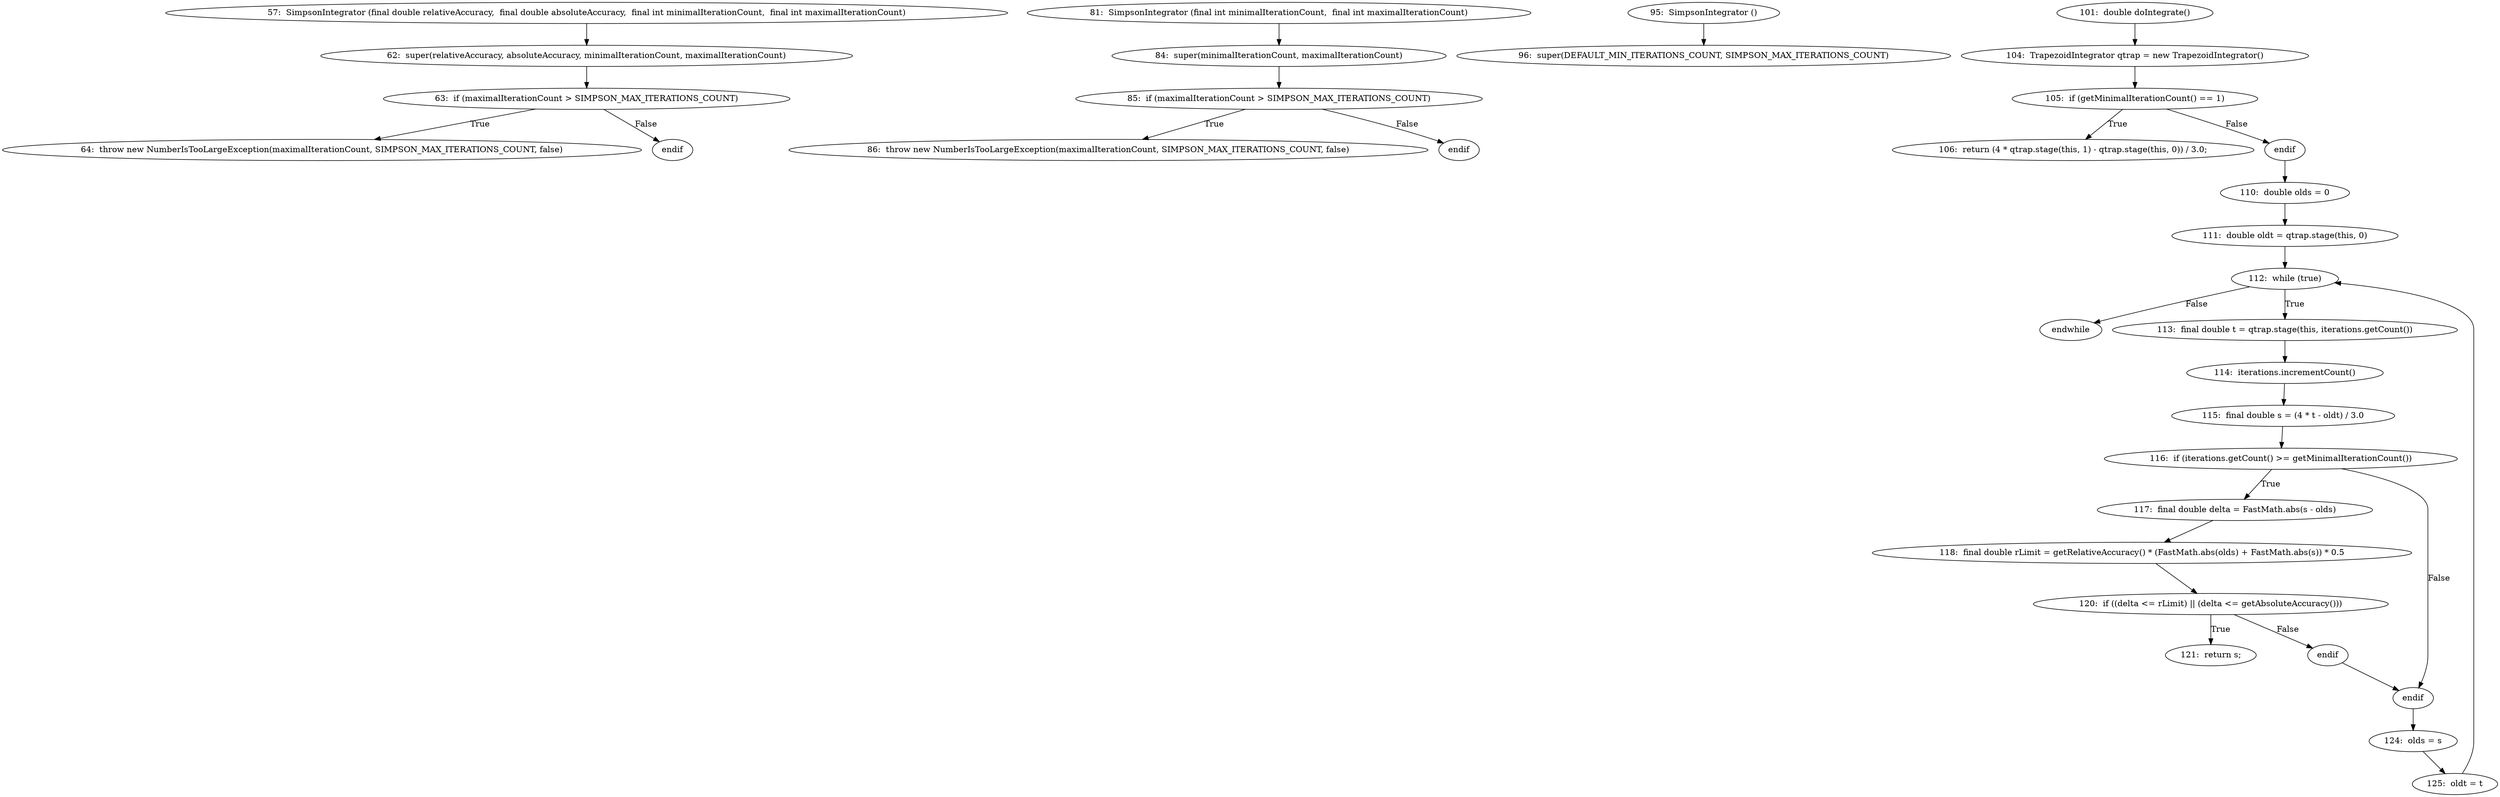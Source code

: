 digraph SimpsonIntegrator_CFG {
  // graph-vertices
  v1  [label="57:  SimpsonIntegrator (final double relativeAccuracy,  final double absoluteAccuracy,  final int minimalIterationCount,  final int maximalIterationCount)"];
  v2  [label="62:  super(relativeAccuracy, absoluteAccuracy, minimalIterationCount, maximalIterationCount)"];
  v3  [label="63:  if (maximalIterationCount > SIMPSON_MAX_ITERATIONS_COUNT)"];
  v4  [label="64:  throw new NumberIsTooLargeException(maximalIterationCount, SIMPSON_MAX_ITERATIONS_COUNT, false)"];
  v5  [label="endif"];
  v6  [label="81:  SimpsonIntegrator (final int minimalIterationCount,  final int maximalIterationCount)"];
  v7  [label="84:  super(minimalIterationCount, maximalIterationCount)"];
  v8  [label="85:  if (maximalIterationCount > SIMPSON_MAX_ITERATIONS_COUNT)"];
  v9  [label="86:  throw new NumberIsTooLargeException(maximalIterationCount, SIMPSON_MAX_ITERATIONS_COUNT, false)"];
  v10  [label="endif"];
  v11  [label="95:  SimpsonIntegrator ()"];
  v12  [label="96:  super(DEFAULT_MIN_ITERATIONS_COUNT, SIMPSON_MAX_ITERATIONS_COUNT)"];
  v13  [label="101:  double doIntegrate()"];
  v14  [label="104:  TrapezoidIntegrator qtrap = new TrapezoidIntegrator()"];
  v15  [label="105:  if (getMinimalIterationCount() == 1)"];
  v16  [label="106:  return (4 * qtrap.stage(this, 1) - qtrap.stage(this, 0)) / 3.0;"];
  v17  [label="endif"];
  v18  [label="110:  double olds = 0"];
  v19  [label="111:  double oldt = qtrap.stage(this, 0)"];
  v20  [label="112:  while (true)"];
  v21  [label="endwhile"];
  v22  [label="113:  final double t = qtrap.stage(this, iterations.getCount())"];
  v23  [label="114:  iterations.incrementCount()"];
  v24  [label="115:  final double s = (4 * t - oldt) / 3.0"];
  v25  [label="116:  if (iterations.getCount() >= getMinimalIterationCount())"];
  v26  [label="117:  final double delta = FastMath.abs(s - olds)"];
  v27  [label="118:  final double rLimit = getRelativeAccuracy() * (FastMath.abs(olds) + FastMath.abs(s)) * 0.5"];
  v28  [label="120:  if ((delta <= rLimit) || (delta <= getAbsoluteAccuracy()))"];
  v29  [label="121:  return s;"];
  v30  [label="endif"];
  v31  [label="endif"];
  v32  [label="124:  olds = s"];
  v33  [label="125:  oldt = t"];
  // graph-edges
  v1 -> v2;
  v2 -> v3;
  v3 -> v4  [label="True"];
  v3 -> v5  [label="False"];
  v6 -> v7;
  v7 -> v8;
  v8 -> v9  [label="True"];
  v8 -> v10  [label="False"];
  v11 -> v12;
  v13 -> v14;
  v14 -> v15;
  v15 -> v16  [label="True"];
  v15 -> v17  [label="False"];
  v17 -> v18;
  v18 -> v19;
  v19 -> v20;
  v20 -> v21  [label="False"];
  v20 -> v22  [label="True"];
  v22 -> v23;
  v23 -> v24;
  v24 -> v25;
  v25 -> v26  [label="True"];
  v26 -> v27;
  v27 -> v28;
  v28 -> v29  [label="True"];
  v28 -> v30  [label="False"];
  v30 -> v31;
  v25 -> v31  [label="False"];
  v31 -> v32;
  v32 -> v33;
  v33 -> v20;
  // end-of-graph
}
